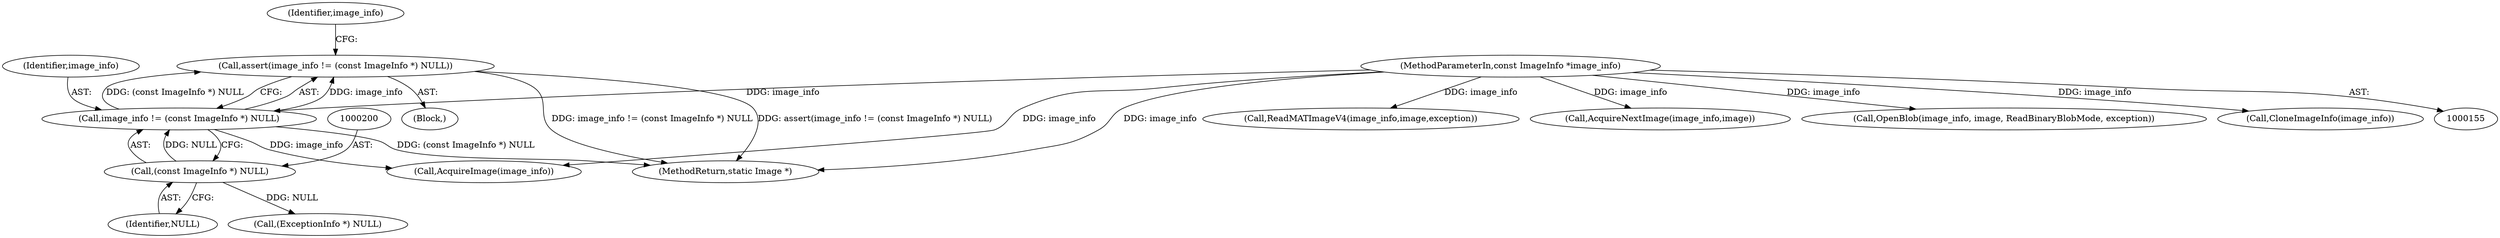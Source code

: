 digraph "0_ImageMagick_8a370f9ab120faf182aa160900ba692ba8e2bcf0@API" {
"1000196" [label="(Call,assert(image_info != (const ImageInfo *) NULL))"];
"1000197" [label="(Call,image_info != (const ImageInfo *) NULL)"];
"1000156" [label="(MethodParameterIn,const ImageInfo *image_info)"];
"1000199" [label="(Call,(const ImageInfo *) NULL)"];
"1000281" [label="(Call,ReadMATImageV4(image_info,image,exception))"];
"1000205" [label="(Identifier,image_info)"];
"1001594" [label="(Call,AcquireNextImage(image_info,image))"];
"1001811" [label="(MethodReturn,static Image *)"];
"1000232" [label="(Call,OpenBlob(image_info, image, ReadBinaryBlobMode, exception))"];
"1000252" [label="(Call,CloneImageInfo(image_info))"];
"1000201" [label="(Identifier,NULL)"];
"1000156" [label="(MethodParameterIn,const ImageInfo *image_info)"];
"1000198" [label="(Identifier,image_info)"];
"1000211" [label="(Call,(ExceptionInfo *) NULL)"];
"1000199" [label="(Call,(const ImageInfo *) NULL)"];
"1000158" [label="(Block,)"];
"1000196" [label="(Call,assert(image_info != (const ImageInfo *) NULL))"];
"1000197" [label="(Call,image_info != (const ImageInfo *) NULL)"];
"1000228" [label="(Call,AcquireImage(image_info))"];
"1000196" -> "1000158"  [label="AST: "];
"1000196" -> "1000197"  [label="CFG: "];
"1000197" -> "1000196"  [label="AST: "];
"1000205" -> "1000196"  [label="CFG: "];
"1000196" -> "1001811"  [label="DDG: image_info != (const ImageInfo *) NULL"];
"1000196" -> "1001811"  [label="DDG: assert(image_info != (const ImageInfo *) NULL)"];
"1000197" -> "1000196"  [label="DDG: image_info"];
"1000197" -> "1000196"  [label="DDG: (const ImageInfo *) NULL"];
"1000197" -> "1000199"  [label="CFG: "];
"1000198" -> "1000197"  [label="AST: "];
"1000199" -> "1000197"  [label="AST: "];
"1000197" -> "1001811"  [label="DDG: (const ImageInfo *) NULL"];
"1000156" -> "1000197"  [label="DDG: image_info"];
"1000199" -> "1000197"  [label="DDG: NULL"];
"1000197" -> "1000228"  [label="DDG: image_info"];
"1000156" -> "1000155"  [label="AST: "];
"1000156" -> "1001811"  [label="DDG: image_info"];
"1000156" -> "1000228"  [label="DDG: image_info"];
"1000156" -> "1000232"  [label="DDG: image_info"];
"1000156" -> "1000252"  [label="DDG: image_info"];
"1000156" -> "1000281"  [label="DDG: image_info"];
"1000156" -> "1001594"  [label="DDG: image_info"];
"1000199" -> "1000201"  [label="CFG: "];
"1000200" -> "1000199"  [label="AST: "];
"1000201" -> "1000199"  [label="AST: "];
"1000199" -> "1000211"  [label="DDG: NULL"];
}
